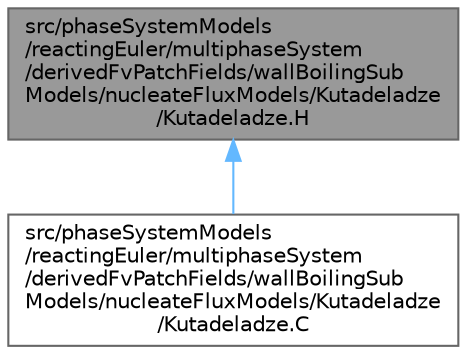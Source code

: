 digraph "src/phaseSystemModels/reactingEuler/multiphaseSystem/derivedFvPatchFields/wallBoilingSubModels/nucleateFluxModels/Kutadeladze/Kutadeladze.H"
{
 // LATEX_PDF_SIZE
  bgcolor="transparent";
  edge [fontname=Helvetica,fontsize=10,labelfontname=Helvetica,labelfontsize=10];
  node [fontname=Helvetica,fontsize=10,shape=box,height=0.2,width=0.4];
  Node1 [id="Node000001",label="src/phaseSystemModels\l/reactingEuler/multiphaseSystem\l/derivedFvPatchFields/wallBoilingSub\lModels/nucleateFluxModels/Kutadeladze\l/Kutadeladze.H",height=0.2,width=0.4,color="gray40", fillcolor="grey60", style="filled", fontcolor="black",tooltip=" "];
  Node1 -> Node2 [id="edge1_Node000001_Node000002",dir="back",color="steelblue1",style="solid",tooltip=" "];
  Node2 [id="Node000002",label="src/phaseSystemModels\l/reactingEuler/multiphaseSystem\l/derivedFvPatchFields/wallBoilingSub\lModels/nucleateFluxModels/Kutadeladze\l/Kutadeladze.C",height=0.2,width=0.4,color="grey40", fillcolor="white", style="filled",URL="$Kutadeladze_8C.html",tooltip=" "];
}
